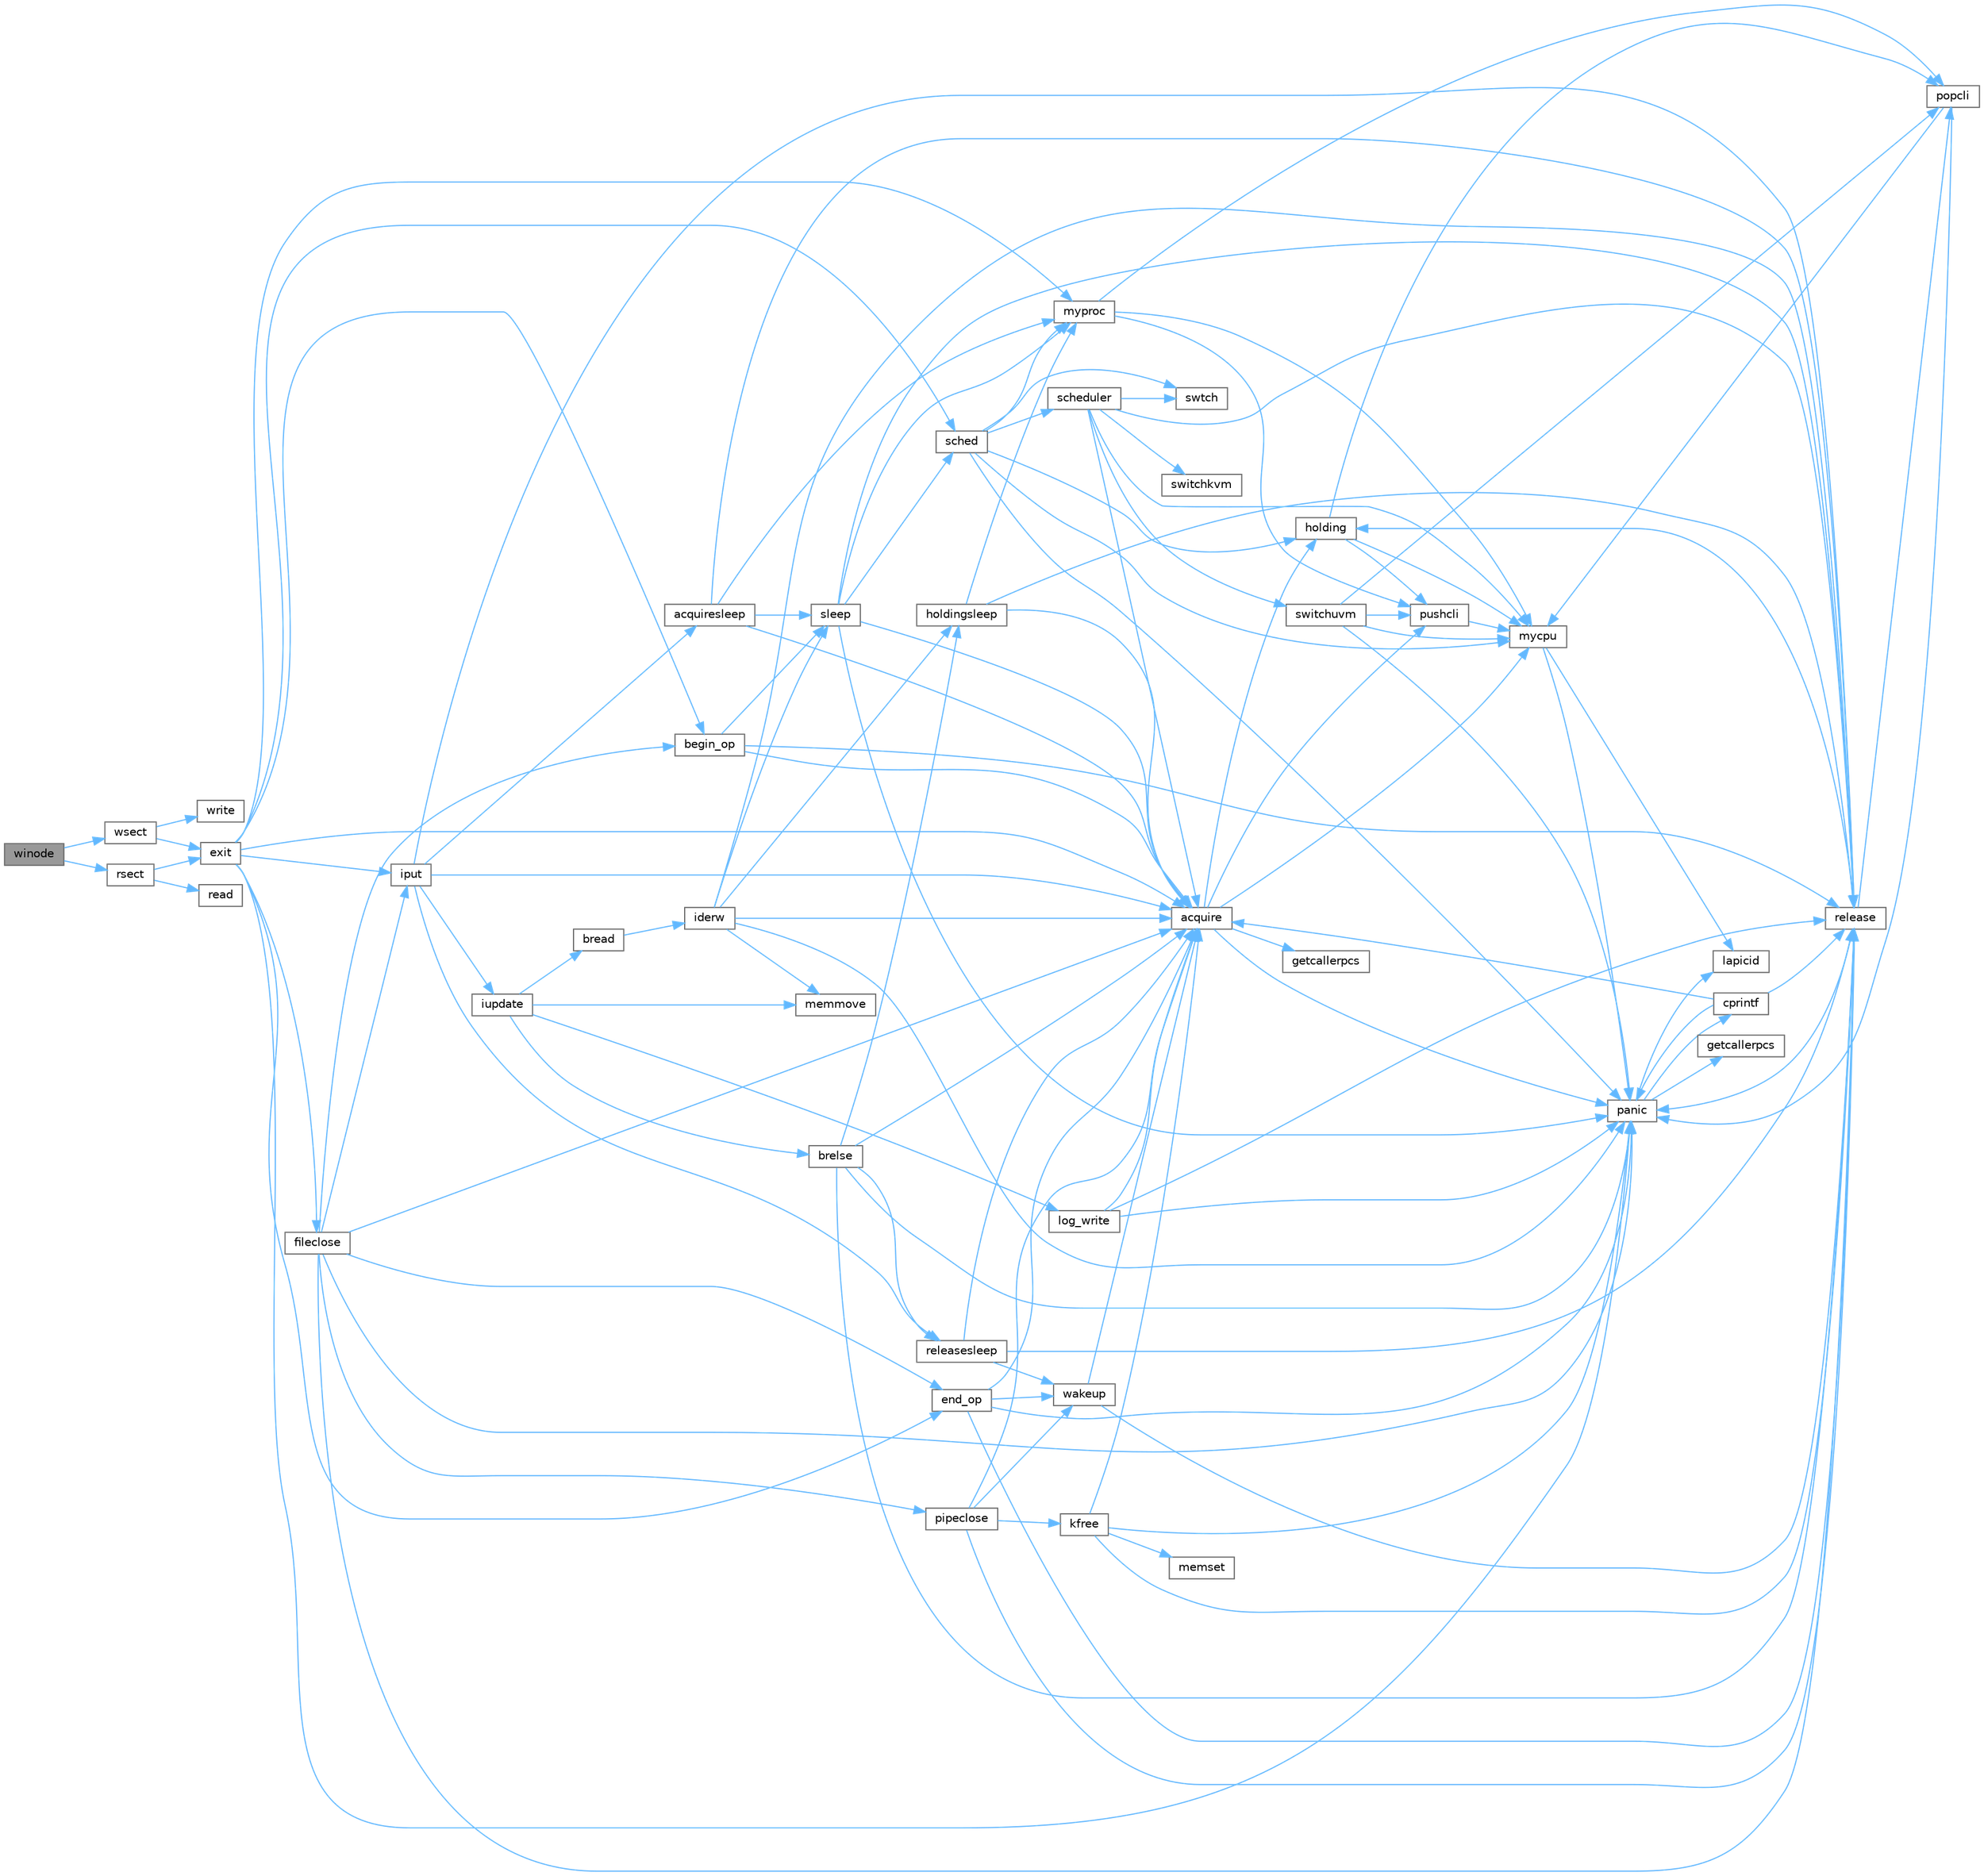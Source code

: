 digraph "winode"
{
 // LATEX_PDF_SIZE
  bgcolor="transparent";
  edge [fontname=Helvetica,fontsize=10,labelfontname=Helvetica,labelfontsize=10];
  node [fontname=Helvetica,fontsize=10,shape=box,height=0.2,width=0.4];
  rankdir="LR";
  Node1 [id="Node000001",label="winode",height=0.2,width=0.4,color="gray40", fillcolor="grey60", style="filled", fontcolor="black",tooltip=" "];
  Node1 -> Node2 [id="edge1_Node000001_Node000002",color="steelblue1",style="solid",tooltip=" "];
  Node2 [id="Node000002",label="rsect",height=0.2,width=0.4,color="grey40", fillcolor="white", style="filled",URL="$d7/d1f/mkfs_8c.html#a22ea835ad23cd716a962f30e4882ee80",tooltip=" "];
  Node2 -> Node3 [id="edge2_Node000002_Node000003",color="steelblue1",style="solid",tooltip=" "];
  Node3 [id="Node000003",label="exit",height=0.2,width=0.4,color="grey40", fillcolor="white", style="filled",URL="$d3/dda/proc_8c.html#aaf98ef7cdde3a0dfb2e49919de3298b1",tooltip=" "];
  Node3 -> Node4 [id="edge3_Node000003_Node000004",color="steelblue1",style="solid",tooltip=" "];
  Node4 [id="Node000004",label="acquire",height=0.2,width=0.4,color="grey40", fillcolor="white", style="filled",URL="$d3/d2d/spinlock_8c.html#aed377f16a085b00de3a4b32392adbdfb",tooltip=" "];
  Node4 -> Node5 [id="edge4_Node000004_Node000005",color="steelblue1",style="solid",tooltip=" "];
  Node5 [id="Node000005",label="getcallerpcs",height=0.2,width=0.4,color="grey40", fillcolor="white", style="filled",URL="$d3/d2d/spinlock_8c.html#a6ac35304ea80f01086b47edcc2328010",tooltip=" "];
  Node4 -> Node6 [id="edge5_Node000004_Node000006",color="steelblue1",style="solid",tooltip=" "];
  Node6 [id="Node000006",label="holding",height=0.2,width=0.4,color="grey40", fillcolor="white", style="filled",URL="$d3/d2d/spinlock_8c.html#aea48df3e5cfb903179ad3dc78ab502d9",tooltip=" "];
  Node6 -> Node7 [id="edge6_Node000006_Node000007",color="steelblue1",style="solid",tooltip=" "];
  Node7 [id="Node000007",label="mycpu",height=0.2,width=0.4,color="grey40", fillcolor="white", style="filled",URL="$d3/dda/proc_8c.html#ad427959ad025dabd8cd393b27ec39160",tooltip=" "];
  Node7 -> Node8 [id="edge7_Node000007_Node000008",color="steelblue1",style="solid",tooltip=" "];
  Node8 [id="Node000008",label="lapicid",height=0.2,width=0.4,color="grey40", fillcolor="white", style="filled",URL="$dc/df6/lapic_8c.html#a627f7996b64f99d885244a5102c85164",tooltip=" "];
  Node7 -> Node9 [id="edge8_Node000007_Node000009",color="steelblue1",style="solid",tooltip=" "];
  Node9 [id="Node000009",label="panic",height=0.2,width=0.4,color="grey40", fillcolor="white", style="filled",URL="$d0/d56/console_8c.html#a95c0aca5d6d7487933984f08b189917a",tooltip=" "];
  Node9 -> Node10 [id="edge9_Node000009_Node000010",color="steelblue1",style="solid",tooltip=" "];
  Node10 [id="Node000010",label="cprintf",height=0.2,width=0.4,color="grey40", fillcolor="white", style="filled",URL="$d0/d56/console_8c.html#a90f0742d846503e4ed1804f1df421ec6",tooltip=" "];
  Node10 -> Node4 [id="edge10_Node000010_Node000004",color="steelblue1",style="solid",tooltip=" "];
  Node10 -> Node9 [id="edge11_Node000010_Node000009",color="steelblue1",style="solid",tooltip=" "];
  Node10 -> Node11 [id="edge12_Node000010_Node000011",color="steelblue1",style="solid",tooltip=" "];
  Node11 [id="Node000011",label="release",height=0.2,width=0.4,color="grey40", fillcolor="white", style="filled",URL="$d3/d2d/spinlock_8c.html#a1cee376aa9a00e754bf5481cd5f3d97b",tooltip=" "];
  Node11 -> Node6 [id="edge13_Node000011_Node000006",color="steelblue1",style="solid",tooltip=" "];
  Node11 -> Node9 [id="edge14_Node000011_Node000009",color="steelblue1",style="solid",tooltip=" "];
  Node11 -> Node12 [id="edge15_Node000011_Node000012",color="steelblue1",style="solid",tooltip=" "];
  Node12 [id="Node000012",label="popcli",height=0.2,width=0.4,color="grey40", fillcolor="white", style="filled",URL="$d3/d2d/spinlock_8c.html#ae3424f669269fef400ce29c3aeb43fdb",tooltip=" "];
  Node12 -> Node7 [id="edge16_Node000012_Node000007",color="steelblue1",style="solid",tooltip=" "];
  Node12 -> Node9 [id="edge17_Node000012_Node000009",color="steelblue1",style="solid",tooltip=" "];
  Node9 -> Node13 [id="edge18_Node000009_Node000013",color="steelblue1",style="solid",tooltip=" "];
  Node13 [id="Node000013",label="getcallerpcs",height=0.2,width=0.4,color="grey40", fillcolor="white", style="filled",URL="$d5/d64/defs_8h.html#a4105de9e2969515d6c6c795c4386f69f",tooltip=" "];
  Node9 -> Node8 [id="edge19_Node000009_Node000008",color="steelblue1",style="solid",tooltip=" "];
  Node6 -> Node12 [id="edge20_Node000006_Node000012",color="steelblue1",style="solid",tooltip=" "];
  Node6 -> Node14 [id="edge21_Node000006_Node000014",color="steelblue1",style="solid",tooltip=" "];
  Node14 [id="Node000014",label="pushcli",height=0.2,width=0.4,color="grey40", fillcolor="white", style="filled",URL="$d3/d2d/spinlock_8c.html#a206b749d1b7768dadce61cbcde7e0f1c",tooltip=" "];
  Node14 -> Node7 [id="edge22_Node000014_Node000007",color="steelblue1",style="solid",tooltip=" "];
  Node4 -> Node7 [id="edge23_Node000004_Node000007",color="steelblue1",style="solid",tooltip=" "];
  Node4 -> Node9 [id="edge24_Node000004_Node000009",color="steelblue1",style="solid",tooltip=" "];
  Node4 -> Node14 [id="edge25_Node000004_Node000014",color="steelblue1",style="solid",tooltip=" "];
  Node3 -> Node15 [id="edge26_Node000003_Node000015",color="steelblue1",style="solid",tooltip=" "];
  Node15 [id="Node000015",label="begin_op",height=0.2,width=0.4,color="grey40", fillcolor="white", style="filled",URL="$d7/df8/log_8c.html#ac96aa31ffc0500e749c62c4d377c21c9",tooltip=" "];
  Node15 -> Node4 [id="edge27_Node000015_Node000004",color="steelblue1",style="solid",tooltip=" "];
  Node15 -> Node11 [id="edge28_Node000015_Node000011",color="steelblue1",style="solid",tooltip=" "];
  Node15 -> Node16 [id="edge29_Node000015_Node000016",color="steelblue1",style="solid",tooltip=" "];
  Node16 [id="Node000016",label="sleep",height=0.2,width=0.4,color="grey40", fillcolor="white", style="filled",URL="$d3/dda/proc_8c.html#ae70cc0370342e46f6db3bec367232457",tooltip=" "];
  Node16 -> Node4 [id="edge30_Node000016_Node000004",color="steelblue1",style="solid",tooltip=" "];
  Node16 -> Node17 [id="edge31_Node000016_Node000017",color="steelblue1",style="solid",tooltip=" "];
  Node17 [id="Node000017",label="myproc",height=0.2,width=0.4,color="grey40", fillcolor="white", style="filled",URL="$d3/dda/proc_8c.html#a41af0935f3989aae450cf8988cd9c3a9",tooltip=" "];
  Node17 -> Node7 [id="edge32_Node000017_Node000007",color="steelblue1",style="solid",tooltip=" "];
  Node17 -> Node12 [id="edge33_Node000017_Node000012",color="steelblue1",style="solid",tooltip=" "];
  Node17 -> Node14 [id="edge34_Node000017_Node000014",color="steelblue1",style="solid",tooltip=" "];
  Node16 -> Node9 [id="edge35_Node000016_Node000009",color="steelblue1",style="solid",tooltip=" "];
  Node16 -> Node11 [id="edge36_Node000016_Node000011",color="steelblue1",style="solid",tooltip=" "];
  Node16 -> Node18 [id="edge37_Node000016_Node000018",color="steelblue1",style="solid",tooltip=" "];
  Node18 [id="Node000018",label="sched",height=0.2,width=0.4,color="grey40", fillcolor="white", style="filled",URL="$d3/dda/proc_8c.html#ad788da91743c333b5bed7c4a0dd12365",tooltip=" "];
  Node18 -> Node6 [id="edge38_Node000018_Node000006",color="steelblue1",style="solid",tooltip=" "];
  Node18 -> Node7 [id="edge39_Node000018_Node000007",color="steelblue1",style="solid",tooltip=" "];
  Node18 -> Node17 [id="edge40_Node000018_Node000017",color="steelblue1",style="solid",tooltip=" "];
  Node18 -> Node9 [id="edge41_Node000018_Node000009",color="steelblue1",style="solid",tooltip=" "];
  Node18 -> Node19 [id="edge42_Node000018_Node000019",color="steelblue1",style="solid",tooltip=" "];
  Node19 [id="Node000019",label="scheduler",height=0.2,width=0.4,color="grey40", fillcolor="white", style="filled",URL="$d3/dda/proc_8c.html#a9fa00b0be5d3c4781048861e2506eb63",tooltip=" "];
  Node19 -> Node4 [id="edge43_Node000019_Node000004",color="steelblue1",style="solid",tooltip=" "];
  Node19 -> Node7 [id="edge44_Node000019_Node000007",color="steelblue1",style="solid",tooltip=" "];
  Node19 -> Node11 [id="edge45_Node000019_Node000011",color="steelblue1",style="solid",tooltip=" "];
  Node19 -> Node20 [id="edge46_Node000019_Node000020",color="steelblue1",style="solid",tooltip=" "];
  Node20 [id="Node000020",label="switchkvm",height=0.2,width=0.4,color="grey40", fillcolor="white", style="filled",URL="$de/de9/vm_8c.html#a02ca0670bc1fe12e38453082631ff360",tooltip=" "];
  Node19 -> Node21 [id="edge47_Node000019_Node000021",color="steelblue1",style="solid",tooltip=" "];
  Node21 [id="Node000021",label="switchuvm",height=0.2,width=0.4,color="grey40", fillcolor="white", style="filled",URL="$de/de9/vm_8c.html#a87c90f0ab2a1b11c2b55f4e483bb8493",tooltip=" "];
  Node21 -> Node7 [id="edge48_Node000021_Node000007",color="steelblue1",style="solid",tooltip=" "];
  Node21 -> Node9 [id="edge49_Node000021_Node000009",color="steelblue1",style="solid",tooltip=" "];
  Node21 -> Node12 [id="edge50_Node000021_Node000012",color="steelblue1",style="solid",tooltip=" "];
  Node21 -> Node14 [id="edge51_Node000021_Node000014",color="steelblue1",style="solid",tooltip=" "];
  Node19 -> Node22 [id="edge52_Node000019_Node000022",color="steelblue1",style="solid",tooltip=" "];
  Node22 [id="Node000022",label="swtch",height=0.2,width=0.4,color="grey40", fillcolor="white", style="filled",URL="$d5/d64/defs_8h.html#a1d9e7047d3dfb57809a2541d8387705e",tooltip=" "];
  Node18 -> Node22 [id="edge53_Node000018_Node000022",color="steelblue1",style="solid",tooltip=" "];
  Node3 -> Node23 [id="edge54_Node000003_Node000023",color="steelblue1",style="solid",tooltip=" "];
  Node23 [id="Node000023",label="end_op",height=0.2,width=0.4,color="grey40", fillcolor="white", style="filled",URL="$d7/df8/log_8c.html#ac0f12be0ca0de555e60b27b06a57a65b",tooltip=" "];
  Node23 -> Node4 [id="edge55_Node000023_Node000004",color="steelblue1",style="solid",tooltip=" "];
  Node23 -> Node9 [id="edge56_Node000023_Node000009",color="steelblue1",style="solid",tooltip=" "];
  Node23 -> Node11 [id="edge57_Node000023_Node000011",color="steelblue1",style="solid",tooltip=" "];
  Node23 -> Node24 [id="edge58_Node000023_Node000024",color="steelblue1",style="solid",tooltip=" "];
  Node24 [id="Node000024",label="wakeup",height=0.2,width=0.4,color="grey40", fillcolor="white", style="filled",URL="$d3/dda/proc_8c.html#a4a34d9f03e436cfa09b88f735f6ee952",tooltip=" "];
  Node24 -> Node4 [id="edge59_Node000024_Node000004",color="steelblue1",style="solid",tooltip=" "];
  Node24 -> Node11 [id="edge60_Node000024_Node000011",color="steelblue1",style="solid",tooltip=" "];
  Node3 -> Node25 [id="edge61_Node000003_Node000025",color="steelblue1",style="solid",tooltip=" "];
  Node25 [id="Node000025",label="fileclose",height=0.2,width=0.4,color="grey40", fillcolor="white", style="filled",URL="$d6/d13/file_8c.html#ae557c81ab89c24219146144bb6adaa2c",tooltip=" "];
  Node25 -> Node4 [id="edge62_Node000025_Node000004",color="steelblue1",style="solid",tooltip=" "];
  Node25 -> Node15 [id="edge63_Node000025_Node000015",color="steelblue1",style="solid",tooltip=" "];
  Node25 -> Node23 [id="edge64_Node000025_Node000023",color="steelblue1",style="solid",tooltip=" "];
  Node25 -> Node26 [id="edge65_Node000025_Node000026",color="steelblue1",style="solid",tooltip=" "];
  Node26 [id="Node000026",label="iput",height=0.2,width=0.4,color="grey40", fillcolor="white", style="filled",URL="$d2/d5a/fs_8c.html#ab3c447f135c68e4c3c1f8d5866f6e77b",tooltip=" "];
  Node26 -> Node4 [id="edge66_Node000026_Node000004",color="steelblue1",style="solid",tooltip=" "];
  Node26 -> Node27 [id="edge67_Node000026_Node000027",color="steelblue1",style="solid",tooltip=" "];
  Node27 [id="Node000027",label="acquiresleep",height=0.2,width=0.4,color="grey40", fillcolor="white", style="filled",URL="$d8/dd1/sleeplock_8c.html#aaad2d7a86d4859982dd9a132f5128ff2",tooltip=" "];
  Node27 -> Node4 [id="edge68_Node000027_Node000004",color="steelblue1",style="solid",tooltip=" "];
  Node27 -> Node17 [id="edge69_Node000027_Node000017",color="steelblue1",style="solid",tooltip=" "];
  Node27 -> Node11 [id="edge70_Node000027_Node000011",color="steelblue1",style="solid",tooltip=" "];
  Node27 -> Node16 [id="edge71_Node000027_Node000016",color="steelblue1",style="solid",tooltip=" "];
  Node26 -> Node28 [id="edge72_Node000026_Node000028",color="steelblue1",style="solid",tooltip=" "];
  Node28 [id="Node000028",label="iupdate",height=0.2,width=0.4,color="grey40", fillcolor="white", style="filled",URL="$d2/d5a/fs_8c.html#a7220afa8e5f4bea540eb95879ea7df6e",tooltip=" "];
  Node28 -> Node29 [id="edge73_Node000028_Node000029",color="steelblue1",style="solid",tooltip=" "];
  Node29 [id="Node000029",label="bread",height=0.2,width=0.4,color="grey40", fillcolor="white", style="filled",URL="$dc/de6/bio_8c.html#a30b8d2ef2300ed8e3d879a428fe39898",tooltip=" "];
  Node29 -> Node30 [id="edge74_Node000029_Node000030",color="steelblue1",style="solid",tooltip=" "];
  Node30 [id="Node000030",label="iderw",height=0.2,width=0.4,color="grey40", fillcolor="white", style="filled",URL="$da/d9b/memide_8c.html#a7f36b008f02088c86f76e98e05b55af5",tooltip=" "];
  Node30 -> Node4 [id="edge75_Node000030_Node000004",color="steelblue1",style="solid",tooltip=" "];
  Node30 -> Node31 [id="edge76_Node000030_Node000031",color="steelblue1",style="solid",tooltip=" "];
  Node31 [id="Node000031",label="holdingsleep",height=0.2,width=0.4,color="grey40", fillcolor="white", style="filled",URL="$d8/dd1/sleeplock_8c.html#a6fdbe54cbecd8fc67d74793b27adcf05",tooltip=" "];
  Node31 -> Node4 [id="edge77_Node000031_Node000004",color="steelblue1",style="solid",tooltip=" "];
  Node31 -> Node17 [id="edge78_Node000031_Node000017",color="steelblue1",style="solid",tooltip=" "];
  Node31 -> Node11 [id="edge79_Node000031_Node000011",color="steelblue1",style="solid",tooltip=" "];
  Node30 -> Node32 [id="edge80_Node000030_Node000032",color="steelblue1",style="solid",tooltip=" "];
  Node32 [id="Node000032",label="memmove",height=0.2,width=0.4,color="grey40", fillcolor="white", style="filled",URL="$d1/db0/string_8c.html#a07f97e2ed1ce37955192d52de8f4911f",tooltip=" "];
  Node30 -> Node9 [id="edge81_Node000030_Node000009",color="steelblue1",style="solid",tooltip=" "];
  Node30 -> Node11 [id="edge82_Node000030_Node000011",color="steelblue1",style="solid",tooltip=" "];
  Node30 -> Node16 [id="edge83_Node000030_Node000016",color="steelblue1",style="solid",tooltip=" "];
  Node28 -> Node33 [id="edge84_Node000028_Node000033",color="steelblue1",style="solid",tooltip=" "];
  Node33 [id="Node000033",label="brelse",height=0.2,width=0.4,color="grey40", fillcolor="white", style="filled",URL="$dc/de6/bio_8c.html#ab5335aeb503731104314321a78a6d727",tooltip=" "];
  Node33 -> Node4 [id="edge85_Node000033_Node000004",color="steelblue1",style="solid",tooltip=" "];
  Node33 -> Node31 [id="edge86_Node000033_Node000031",color="steelblue1",style="solid",tooltip=" "];
  Node33 -> Node9 [id="edge87_Node000033_Node000009",color="steelblue1",style="solid",tooltip=" "];
  Node33 -> Node11 [id="edge88_Node000033_Node000011",color="steelblue1",style="solid",tooltip=" "];
  Node33 -> Node34 [id="edge89_Node000033_Node000034",color="steelblue1",style="solid",tooltip=" "];
  Node34 [id="Node000034",label="releasesleep",height=0.2,width=0.4,color="grey40", fillcolor="white", style="filled",URL="$d8/dd1/sleeplock_8c.html#aa997067c2c9bfef15af6fa0a10c20f4a",tooltip=" "];
  Node34 -> Node4 [id="edge90_Node000034_Node000004",color="steelblue1",style="solid",tooltip=" "];
  Node34 -> Node11 [id="edge91_Node000034_Node000011",color="steelblue1",style="solid",tooltip=" "];
  Node34 -> Node24 [id="edge92_Node000034_Node000024",color="steelblue1",style="solid",tooltip=" "];
  Node28 -> Node35 [id="edge93_Node000028_Node000035",color="steelblue1",style="solid",tooltip=" "];
  Node35 [id="Node000035",label="log_write",height=0.2,width=0.4,color="grey40", fillcolor="white", style="filled",URL="$d7/df8/log_8c.html#a7eacb0fbebe5ce4c7d3ddea15908b13d",tooltip=" "];
  Node35 -> Node4 [id="edge94_Node000035_Node000004",color="steelblue1",style="solid",tooltip=" "];
  Node35 -> Node9 [id="edge95_Node000035_Node000009",color="steelblue1",style="solid",tooltip=" "];
  Node35 -> Node11 [id="edge96_Node000035_Node000011",color="steelblue1",style="solid",tooltip=" "];
  Node28 -> Node32 [id="edge97_Node000028_Node000032",color="steelblue1",style="solid",tooltip=" "];
  Node26 -> Node11 [id="edge98_Node000026_Node000011",color="steelblue1",style="solid",tooltip=" "];
  Node26 -> Node34 [id="edge99_Node000026_Node000034",color="steelblue1",style="solid",tooltip=" "];
  Node25 -> Node9 [id="edge100_Node000025_Node000009",color="steelblue1",style="solid",tooltip=" "];
  Node25 -> Node36 [id="edge101_Node000025_Node000036",color="steelblue1",style="solid",tooltip=" "];
  Node36 [id="Node000036",label="pipeclose",height=0.2,width=0.4,color="grey40", fillcolor="white", style="filled",URL="$d1/d47/pipe_8c.html#a48642f54734698f6f881ee07723292cb",tooltip=" "];
  Node36 -> Node4 [id="edge102_Node000036_Node000004",color="steelblue1",style="solid",tooltip=" "];
  Node36 -> Node37 [id="edge103_Node000036_Node000037",color="steelblue1",style="solid",tooltip=" "];
  Node37 [id="Node000037",label="kfree",height=0.2,width=0.4,color="grey40", fillcolor="white", style="filled",URL="$d4/def/kalloc_8c.html#aced59ecf8411235f6dffc065236711a5",tooltip=" "];
  Node37 -> Node4 [id="edge104_Node000037_Node000004",color="steelblue1",style="solid",tooltip=" "];
  Node37 -> Node38 [id="edge105_Node000037_Node000038",color="steelblue1",style="solid",tooltip=" "];
  Node38 [id="Node000038",label="memset",height=0.2,width=0.4,color="grey40", fillcolor="white", style="filled",URL="$db/d8a/ulib_8c.html#aa9cdc2409c15ccd5ee3b2031576f4093",tooltip=" "];
  Node37 -> Node9 [id="edge106_Node000037_Node000009",color="steelblue1",style="solid",tooltip=" "];
  Node37 -> Node11 [id="edge107_Node000037_Node000011",color="steelblue1",style="solid",tooltip=" "];
  Node36 -> Node11 [id="edge108_Node000036_Node000011",color="steelblue1",style="solid",tooltip=" "];
  Node36 -> Node24 [id="edge109_Node000036_Node000024",color="steelblue1",style="solid",tooltip=" "];
  Node25 -> Node11 [id="edge110_Node000025_Node000011",color="steelblue1",style="solid",tooltip=" "];
  Node3 -> Node26 [id="edge111_Node000003_Node000026",color="steelblue1",style="solid",tooltip=" "];
  Node3 -> Node17 [id="edge112_Node000003_Node000017",color="steelblue1",style="solid",tooltip=" "];
  Node3 -> Node9 [id="edge113_Node000003_Node000009",color="steelblue1",style="solid",tooltip=" "];
  Node3 -> Node18 [id="edge114_Node000003_Node000018",color="steelblue1",style="solid",tooltip=" "];
  Node2 -> Node39 [id="edge115_Node000002_Node000039",color="steelblue1",style="solid",tooltip=" "];
  Node39 [id="Node000039",label="read",height=0.2,width=0.4,color="grey40", fillcolor="white", style="filled",URL="$d8/ddb/user_8h.html#a2d73522d6354b8a141ecfaa9585a0c77",tooltip=" "];
  Node1 -> Node40 [id="edge116_Node000001_Node000040",color="steelblue1",style="solid",tooltip=" "];
  Node40 [id="Node000040",label="wsect",height=0.2,width=0.4,color="grey40", fillcolor="white", style="filled",URL="$d7/d1f/mkfs_8c.html#ac62d827d836d1807e4d6f365f32348bb",tooltip=" "];
  Node40 -> Node3 [id="edge117_Node000040_Node000003",color="steelblue1",style="solid",tooltip=" "];
  Node40 -> Node41 [id="edge118_Node000040_Node000041",color="steelblue1",style="solid",tooltip=" "];
  Node41 [id="Node000041",label="write",height=0.2,width=0.4,color="grey40", fillcolor="white", style="filled",URL="$d8/ddb/user_8h.html#ae57e95d717eb7386cd8b935a0c136abe",tooltip=" "];
}
